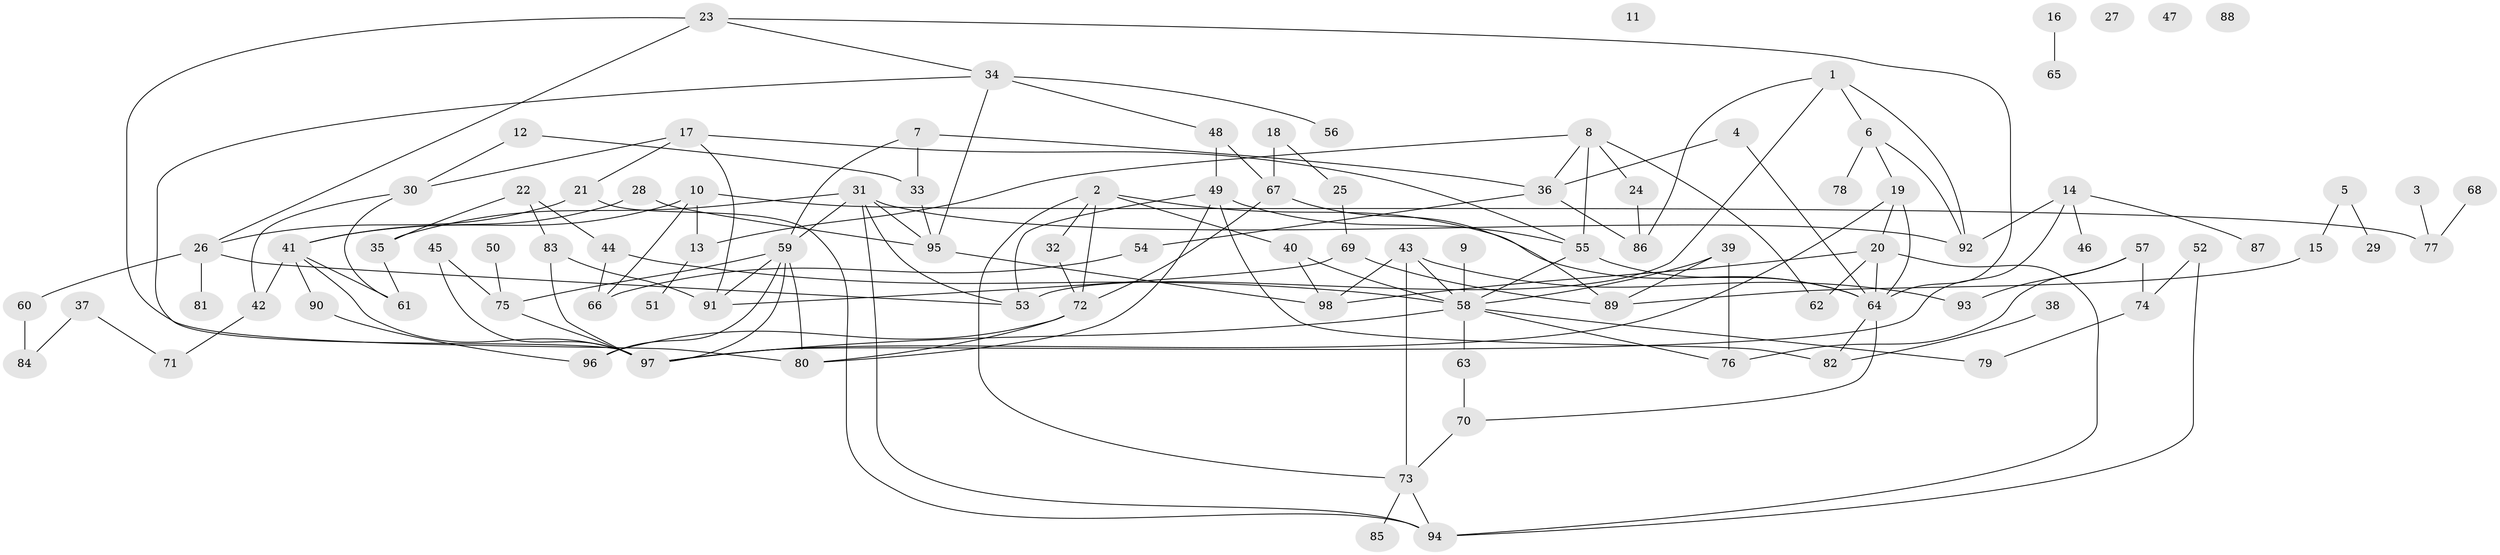 // coarse degree distribution, {3: 0.16, 5: 0.2, 2: 0.12, 1: 0.12, 7: 0.12, 6: 0.08, 4: 0.12, 8: 0.04, 11: 0.04}
// Generated by graph-tools (version 1.1) at 2025/35/03/04/25 23:35:50]
// undirected, 98 vertices, 150 edges
graph export_dot {
  node [color=gray90,style=filled];
  1;
  2;
  3;
  4;
  5;
  6;
  7;
  8;
  9;
  10;
  11;
  12;
  13;
  14;
  15;
  16;
  17;
  18;
  19;
  20;
  21;
  22;
  23;
  24;
  25;
  26;
  27;
  28;
  29;
  30;
  31;
  32;
  33;
  34;
  35;
  36;
  37;
  38;
  39;
  40;
  41;
  42;
  43;
  44;
  45;
  46;
  47;
  48;
  49;
  50;
  51;
  52;
  53;
  54;
  55;
  56;
  57;
  58;
  59;
  60;
  61;
  62;
  63;
  64;
  65;
  66;
  67;
  68;
  69;
  70;
  71;
  72;
  73;
  74;
  75;
  76;
  77;
  78;
  79;
  80;
  81;
  82;
  83;
  84;
  85;
  86;
  87;
  88;
  89;
  90;
  91;
  92;
  93;
  94;
  95;
  96;
  97;
  98;
  1 -- 6;
  1 -- 53;
  1 -- 86;
  1 -- 92;
  2 -- 32;
  2 -- 40;
  2 -- 64;
  2 -- 72;
  2 -- 73;
  3 -- 77;
  4 -- 36;
  4 -- 64;
  5 -- 15;
  5 -- 29;
  6 -- 19;
  6 -- 78;
  6 -- 92;
  7 -- 33;
  7 -- 36;
  7 -- 59;
  8 -- 13;
  8 -- 24;
  8 -- 36;
  8 -- 55;
  8 -- 62;
  9 -- 58;
  10 -- 13;
  10 -- 41;
  10 -- 66;
  10 -- 77;
  12 -- 30;
  12 -- 33;
  13 -- 51;
  14 -- 46;
  14 -- 87;
  14 -- 92;
  14 -- 97;
  15 -- 89;
  16 -- 65;
  17 -- 21;
  17 -- 30;
  17 -- 55;
  17 -- 91;
  18 -- 25;
  18 -- 67;
  19 -- 20;
  19 -- 64;
  19 -- 97;
  20 -- 62;
  20 -- 64;
  20 -- 94;
  20 -- 98;
  21 -- 26;
  21 -- 94;
  22 -- 35;
  22 -- 44;
  22 -- 83;
  23 -- 26;
  23 -- 34;
  23 -- 64;
  23 -- 80;
  24 -- 86;
  25 -- 69;
  26 -- 53;
  26 -- 60;
  26 -- 81;
  28 -- 41;
  28 -- 95;
  30 -- 42;
  30 -- 61;
  31 -- 35;
  31 -- 53;
  31 -- 59;
  31 -- 92;
  31 -- 94;
  31 -- 95;
  32 -- 72;
  33 -- 95;
  34 -- 48;
  34 -- 56;
  34 -- 95;
  34 -- 97;
  35 -- 61;
  36 -- 54;
  36 -- 86;
  37 -- 71;
  37 -- 84;
  38 -- 82;
  39 -- 58;
  39 -- 76;
  39 -- 89;
  40 -- 58;
  40 -- 98;
  41 -- 42;
  41 -- 61;
  41 -- 90;
  41 -- 97;
  42 -- 71;
  43 -- 58;
  43 -- 73;
  43 -- 93;
  43 -- 98;
  44 -- 58;
  44 -- 66;
  45 -- 75;
  45 -- 97;
  48 -- 49;
  48 -- 67;
  49 -- 53;
  49 -- 55;
  49 -- 80;
  49 -- 82;
  50 -- 75;
  52 -- 74;
  52 -- 94;
  54 -- 66;
  55 -- 58;
  55 -- 64;
  57 -- 74;
  57 -- 76;
  57 -- 93;
  58 -- 63;
  58 -- 76;
  58 -- 79;
  58 -- 97;
  59 -- 75;
  59 -- 80;
  59 -- 91;
  59 -- 96;
  59 -- 97;
  60 -- 84;
  63 -- 70;
  64 -- 70;
  64 -- 82;
  67 -- 72;
  67 -- 89;
  68 -- 77;
  69 -- 89;
  69 -- 91;
  70 -- 73;
  72 -- 80;
  72 -- 96;
  73 -- 85;
  73 -- 94;
  74 -- 79;
  75 -- 97;
  83 -- 91;
  83 -- 97;
  90 -- 96;
  95 -- 98;
}
